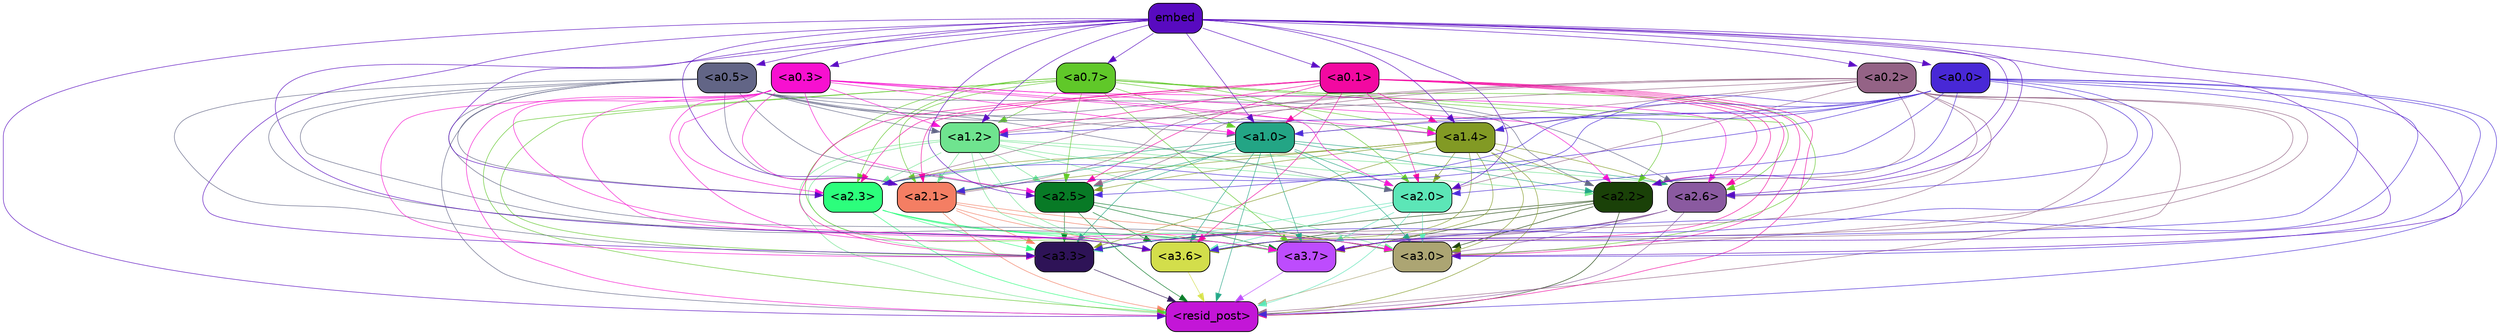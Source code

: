 strict digraph "" {
	graph [bgcolor=transparent,
		layout=dot,
		overlap=false,
		splines=true
	];
	"<a3.7>"	[color=black,
		fillcolor="#bd4cfd",
		fontname=Helvetica,
		shape=box,
		style="filled, rounded"];
	"<resid_post>"	[color=black,
		fillcolor="#c316d7",
		fontname=Helvetica,
		shape=box,
		style="filled, rounded"];
	"<a3.7>" -> "<resid_post>"	[color="#bd4cfd",
		penwidth=0.6];
	"<a3.6>"	[color=black,
		fillcolor="#d3de4b",
		fontname=Helvetica,
		shape=box,
		style="filled, rounded"];
	"<a3.6>" -> "<resid_post>"	[color="#d3de4b",
		penwidth=0.6];
	"<a3.3>"	[color=black,
		fillcolor="#2e1357",
		fontname=Helvetica,
		shape=box,
		style="filled, rounded"];
	"<a3.3>" -> "<resid_post>"	[color="#2e1357",
		penwidth=0.6];
	"<a3.0>"	[color=black,
		fillcolor="#aca573",
		fontname=Helvetica,
		shape=box,
		style="filled, rounded"];
	"<a3.0>" -> "<resid_post>"	[color="#aca573",
		penwidth=0.6];
	"<a2.6>"	[color=black,
		fillcolor="#8a5aa0",
		fontname=Helvetica,
		shape=box,
		style="filled, rounded"];
	"<a2.6>" -> "<a3.7>"	[color="#8a5aa0",
		penwidth=0.6];
	"<a2.6>" -> "<resid_post>"	[color="#8a5aa0",
		penwidth=0.6];
	"<a2.6>" -> "<a3.6>"	[color="#8a5aa0",
		penwidth=0.6];
	"<a2.6>" -> "<a3.3>"	[color="#8a5aa0",
		penwidth=0.6];
	"<a2.6>" -> "<a3.0>"	[color="#8a5aa0",
		penwidth=0.6];
	"<a2.5>"	[color=black,
		fillcolor="#087a26",
		fontname=Helvetica,
		shape=box,
		style="filled, rounded"];
	"<a2.5>" -> "<a3.7>"	[color="#087a26",
		penwidth=0.6];
	"<a2.5>" -> "<resid_post>"	[color="#087a26",
		penwidth=0.6];
	"<a2.5>" -> "<a3.6>"	[color="#087a26",
		penwidth=0.6];
	"<a2.5>" -> "<a3.3>"	[color="#087a26",
		penwidth=0.6];
	"<a2.5>" -> "<a3.0>"	[color="#087a26",
		penwidth=0.6];
	"<a2.3>"	[color=black,
		fillcolor="#2cfe7c",
		fontname=Helvetica,
		shape=box,
		style="filled, rounded"];
	"<a2.3>" -> "<a3.7>"	[color="#2cfe7c",
		penwidth=0.6];
	"<a2.3>" -> "<resid_post>"	[color="#2cfe7c",
		penwidth=0.6];
	"<a2.3>" -> "<a3.6>"	[color="#2cfe7c",
		penwidth=0.6];
	"<a2.3>" -> "<a3.3>"	[color="#2cfe7c",
		penwidth=0.6];
	"<a2.3>" -> "<a3.0>"	[color="#2cfe7c",
		penwidth=0.6];
	"<a2.2>"	[color=black,
		fillcolor="#1a4108",
		fontname=Helvetica,
		shape=box,
		style="filled, rounded"];
	"<a2.2>" -> "<a3.7>"	[color="#1a4108",
		penwidth=0.6];
	"<a2.2>" -> "<resid_post>"	[color="#1a4108",
		penwidth=0.6];
	"<a2.2>" -> "<a3.6>"	[color="#1a4108",
		penwidth=0.6];
	"<a2.2>" -> "<a3.3>"	[color="#1a4108",
		penwidth=0.6];
	"<a2.2>" -> "<a3.0>"	[color="#1a4108",
		penwidth=0.6];
	"<a2.1>"	[color=black,
		fillcolor="#f47e63",
		fontname=Helvetica,
		shape=box,
		style="filled, rounded"];
	"<a2.1>" -> "<a3.7>"	[color="#f47e63",
		penwidth=0.6];
	"<a2.1>" -> "<resid_post>"	[color="#f47e63",
		penwidth=0.6];
	"<a2.1>" -> "<a3.6>"	[color="#f47e63",
		penwidth=0.6];
	"<a2.1>" -> "<a3.3>"	[color="#f47e63",
		penwidth=0.6];
	"<a2.1>" -> "<a3.0>"	[color="#f47e63",
		penwidth=0.6];
	"<a2.0>"	[color=black,
		fillcolor="#5ce6b7",
		fontname=Helvetica,
		shape=box,
		style="filled, rounded"];
	"<a2.0>" -> "<a3.7>"	[color="#5ce6b7",
		penwidth=0.6];
	"<a2.0>" -> "<resid_post>"	[color="#5ce6b7",
		penwidth=0.6];
	"<a2.0>" -> "<a3.6>"	[color="#5ce6b7",
		penwidth=0.6];
	"<a2.0>" -> "<a3.3>"	[color="#5ce6b7",
		penwidth=0.6];
	"<a2.0>" -> "<a3.0>"	[color="#5ce6b7",
		penwidth=0.6];
	"<a1.4>"	[color=black,
		fillcolor="#829a24",
		fontname=Helvetica,
		shape=box,
		style="filled, rounded"];
	"<a1.4>" -> "<a3.7>"	[color="#829a24",
		penwidth=0.6];
	"<a1.4>" -> "<resid_post>"	[color="#829a24",
		penwidth=0.6];
	"<a1.4>" -> "<a3.6>"	[color="#829a24",
		penwidth=0.6];
	"<a1.4>" -> "<a3.3>"	[color="#829a24",
		penwidth=0.6];
	"<a1.4>" -> "<a3.0>"	[color="#829a24",
		penwidth=0.6];
	"<a1.4>" -> "<a2.6>"	[color="#829a24",
		penwidth=0.6];
	"<a1.4>" -> "<a2.5>"	[color="#829a24",
		penwidth=0.6];
	"<a1.4>" -> "<a2.3>"	[color="#829a24",
		penwidth=0.6];
	"<a1.4>" -> "<a2.2>"	[color="#829a24",
		penwidth=0.6];
	"<a1.4>" -> "<a2.1>"	[color="#829a24",
		penwidth=0.6];
	"<a1.4>" -> "<a2.0>"	[color="#829a24",
		penwidth=0.6];
	"<a1.2>"	[color=black,
		fillcolor="#6fe48f",
		fontname=Helvetica,
		shape=box,
		style="filled, rounded"];
	"<a1.2>" -> "<a3.7>"	[color="#6fe48f",
		penwidth=0.6];
	"<a1.2>" -> "<resid_post>"	[color="#6fe48f",
		penwidth=0.6];
	"<a1.2>" -> "<a3.6>"	[color="#6fe48f",
		penwidth=0.6];
	"<a1.2>" -> "<a3.3>"	[color="#6fe48f",
		penwidth=0.6];
	"<a1.2>" -> "<a3.0>"	[color="#6fe48f",
		penwidth=0.6];
	"<a1.2>" -> "<a2.6>"	[color="#6fe48f",
		penwidth=0.6];
	"<a1.2>" -> "<a2.5>"	[color="#6fe48f",
		penwidth=0.6];
	"<a1.2>" -> "<a2.3>"	[color="#6fe48f",
		penwidth=0.6];
	"<a1.2>" -> "<a2.2>"	[color="#6fe48f",
		penwidth=0.6];
	"<a1.2>" -> "<a2.1>"	[color="#6fe48f",
		penwidth=0.6];
	"<a1.2>" -> "<a2.0>"	[color="#6fe48f",
		penwidth=0.6];
	"<a1.0>"	[color=black,
		fillcolor="#23a585",
		fontname=Helvetica,
		shape=box,
		style="filled, rounded"];
	"<a1.0>" -> "<a3.7>"	[color="#23a585",
		penwidth=0.6];
	"<a1.0>" -> "<resid_post>"	[color="#23a585",
		penwidth=0.6];
	"<a1.0>" -> "<a3.6>"	[color="#23a585",
		penwidth=0.6];
	"<a1.0>" -> "<a3.3>"	[color="#23a585",
		penwidth=0.6];
	"<a1.0>" -> "<a3.0>"	[color="#23a585",
		penwidth=0.6];
	"<a1.0>" -> "<a2.6>"	[color="#23a585",
		penwidth=0.6];
	"<a1.0>" -> "<a2.5>"	[color="#23a585",
		penwidth=0.6];
	"<a1.0>" -> "<a2.3>"	[color="#23a585",
		penwidth=0.6];
	"<a1.0>" -> "<a2.2>"	[color="#23a585",
		penwidth=0.6];
	"<a1.0>" -> "<a2.1>"	[color="#23a585",
		penwidth=0.6];
	"<a1.0>" -> "<a2.0>"	[color="#23a585",
		penwidth=0.6];
	"<a0.7>"	[color=black,
		fillcolor="#60c829",
		fontname=Helvetica,
		shape=box,
		style="filled, rounded"];
	"<a0.7>" -> "<a3.7>"	[color="#60c829",
		penwidth=0.6];
	"<a0.7>" -> "<resid_post>"	[color="#60c829",
		penwidth=0.6];
	"<a0.7>" -> "<a3.6>"	[color="#60c829",
		penwidth=0.6];
	"<a0.7>" -> "<a3.3>"	[color="#60c829",
		penwidth=0.6];
	"<a0.7>" -> "<a3.0>"	[color="#60c829",
		penwidth=0.6];
	"<a0.7>" -> "<a2.6>"	[color="#60c829",
		penwidth=0.6];
	"<a0.7>" -> "<a2.5>"	[color="#60c829",
		penwidth=0.6];
	"<a0.7>" -> "<a2.3>"	[color="#60c829",
		penwidth=0.6];
	"<a0.7>" -> "<a2.2>"	[color="#60c829",
		penwidth=0.6];
	"<a0.7>" -> "<a2.1>"	[color="#60c829",
		penwidth=0.6];
	"<a0.7>" -> "<a2.0>"	[color="#60c829",
		penwidth=0.6];
	"<a0.7>" -> "<a1.4>"	[color="#60c829",
		penwidth=0.6];
	"<a0.7>" -> "<a1.2>"	[color="#60c829",
		penwidth=0.6];
	"<a0.7>" -> "<a1.0>"	[color="#60c829",
		penwidth=0.6];
	"<a0.5>"	[color=black,
		fillcolor="#626586",
		fontname=Helvetica,
		shape=box,
		style="filled, rounded"];
	"<a0.5>" -> "<a3.7>"	[color="#626586",
		penwidth=0.6];
	"<a0.5>" -> "<resid_post>"	[color="#626586",
		penwidth=0.6];
	"<a0.5>" -> "<a3.6>"	[color="#626586",
		penwidth=0.6];
	"<a0.5>" -> "<a3.3>"	[color="#626586",
		penwidth=0.6];
	"<a0.5>" -> "<a3.0>"	[color="#626586",
		penwidth=0.6];
	"<a0.5>" -> "<a2.6>"	[color="#626586",
		penwidth=0.6];
	"<a0.5>" -> "<a2.5>"	[color="#626586",
		penwidth=0.6];
	"<a0.5>" -> "<a2.3>"	[color="#626586",
		penwidth=0.6];
	"<a0.5>" -> "<a2.2>"	[color="#626586",
		penwidth=0.6];
	"<a0.5>" -> "<a2.1>"	[color="#626586",
		penwidth=0.6];
	"<a0.5>" -> "<a2.0>"	[color="#626586",
		penwidth=0.6];
	"<a0.5>" -> "<a1.4>"	[color="#626586",
		penwidth=0.6];
	"<a0.5>" -> "<a1.2>"	[color="#626586",
		penwidth=0.6];
	"<a0.5>" -> "<a1.0>"	[color="#626586",
		penwidth=0.6];
	"<a0.3>"	[color=black,
		fillcolor="#f710d0",
		fontname=Helvetica,
		shape=box,
		style="filled, rounded"];
	"<a0.3>" -> "<a3.7>"	[color="#f710d0",
		penwidth=0.6];
	"<a0.3>" -> "<resid_post>"	[color="#f710d0",
		penwidth=0.6];
	"<a0.3>" -> "<a3.6>"	[color="#f710d0",
		penwidth=0.6];
	"<a0.3>" -> "<a3.3>"	[color="#f710d0",
		penwidth=0.6];
	"<a0.3>" -> "<a3.0>"	[color="#f710d0",
		penwidth=0.6];
	"<a0.3>" -> "<a2.6>"	[color="#f710d0",
		penwidth=0.6];
	"<a0.3>" -> "<a2.5>"	[color="#f710d0",
		penwidth=0.6];
	"<a0.3>" -> "<a2.3>"	[color="#f710d0",
		penwidth=0.6];
	"<a0.3>" -> "<a2.2>"	[color="#f710d0",
		penwidth=0.6];
	"<a0.3>" -> "<a2.1>"	[color="#f710d0",
		penwidth=0.6];
	"<a0.3>" -> "<a2.0>"	[color="#f710d0",
		penwidth=0.6];
	"<a0.3>" -> "<a1.4>"	[color="#f710d0",
		penwidth=0.6];
	"<a0.3>" -> "<a1.2>"	[color="#f710d0",
		penwidth=0.6];
	"<a0.3>" -> "<a1.0>"	[color="#f710d0",
		penwidth=0.6];
	"<a0.2>"	[color=black,
		fillcolor="#946386",
		fontname=Helvetica,
		shape=box,
		style="filled, rounded"];
	"<a0.2>" -> "<a3.7>"	[color="#946386",
		penwidth=0.6];
	"<a0.2>" -> "<resid_post>"	[color="#946386",
		penwidth=0.6];
	"<a0.2>" -> "<a3.6>"	[color="#946386",
		penwidth=0.6];
	"<a0.2>" -> "<a3.3>"	[color="#946386",
		penwidth=0.6];
	"<a0.2>" -> "<a3.0>"	[color="#946386",
		penwidth=0.6];
	"<a0.2>" -> "<a2.6>"	[color="#946386",
		penwidth=0.6];
	"<a0.2>" -> "<a2.5>"	[color="#946386",
		penwidth=0.6];
	"<a0.2>" -> "<a2.3>"	[color="#946386",
		penwidth=0.6];
	"<a0.2>" -> "<a2.2>"	[color="#946386",
		penwidth=0.6];
	"<a0.2>" -> "<a2.1>"	[color="#946386",
		penwidth=0.6];
	"<a0.2>" -> "<a2.0>"	[color="#946386",
		penwidth=0.6];
	"<a0.2>" -> "<a1.4>"	[color="#946386",
		penwidth=0.6];
	"<a0.2>" -> "<a1.2>"	[color="#946386",
		penwidth=0.6];
	"<a0.2>" -> "<a1.0>"	[color="#946386",
		penwidth=0.6];
	"<a0.1>"	[color=black,
		fillcolor="#f209a1",
		fontname=Helvetica,
		shape=box,
		style="filled, rounded"];
	"<a0.1>" -> "<a3.7>"	[color="#f209a1",
		penwidth=0.6];
	"<a0.1>" -> "<resid_post>"	[color="#f209a1",
		penwidth=0.6];
	"<a0.1>" -> "<a3.6>"	[color="#f209a1",
		penwidth=0.6];
	"<a0.1>" -> "<a3.3>"	[color="#f209a1",
		penwidth=0.6];
	"<a0.1>" -> "<a3.0>"	[color="#f209a1",
		penwidth=0.6];
	"<a0.1>" -> "<a2.6>"	[color="#f209a1",
		penwidth=0.6];
	"<a0.1>" -> "<a2.5>"	[color="#f209a1",
		penwidth=0.6];
	"<a0.1>" -> "<a2.3>"	[color="#f209a1",
		penwidth=0.6];
	"<a0.1>" -> "<a2.2>"	[color="#f209a1",
		penwidth=0.6];
	"<a0.1>" -> "<a2.1>"	[color="#f209a1",
		penwidth=0.6];
	"<a0.1>" -> "<a2.0>"	[color="#f209a1",
		penwidth=0.6];
	"<a0.1>" -> "<a1.4>"	[color="#f209a1",
		penwidth=0.6];
	"<a0.1>" -> "<a1.2>"	[color="#f209a1",
		penwidth=0.6];
	"<a0.1>" -> "<a1.0>"	[color="#f209a1",
		penwidth=0.6];
	"<a0.0>"	[color=black,
		fillcolor="#4828d6",
		fontname=Helvetica,
		shape=box,
		style="filled, rounded"];
	"<a0.0>" -> "<a3.7>"	[color="#4828d6",
		penwidth=0.6];
	"<a0.0>" -> "<resid_post>"	[color="#4828d6",
		penwidth=0.6];
	"<a0.0>" -> "<a3.6>"	[color="#4828d6",
		penwidth=0.6];
	"<a0.0>" -> "<a3.3>"	[color="#4828d6",
		penwidth=0.6];
	"<a0.0>" -> "<a3.0>"	[color="#4828d6",
		penwidth=0.6];
	"<a0.0>" -> "<a2.6>"	[color="#4828d6",
		penwidth=0.6];
	"<a0.0>" -> "<a2.5>"	[color="#4828d6",
		penwidth=0.6];
	"<a0.0>" -> "<a2.3>"	[color="#4828d6",
		penwidth=0.6];
	"<a0.0>" -> "<a2.2>"	[color="#4828d6",
		penwidth=0.6];
	"<a0.0>" -> "<a2.1>"	[color="#4828d6",
		penwidth=0.6];
	"<a0.0>" -> "<a2.0>"	[color="#4828d6",
		penwidth=0.6];
	"<a0.0>" -> "<a1.4>"	[color="#4828d6",
		penwidth=0.6];
	"<a0.0>" -> "<a1.2>"	[color="#4828d6",
		penwidth=0.6];
	"<a0.0>" -> "<a1.0>"	[color="#4828d6",
		penwidth=0.6];
	embed	[color=black,
		fillcolor="#580ac0",
		fontname=Helvetica,
		shape=box,
		style="filled, rounded"];
	embed -> "<a3.7>"	[color="#580ac0",
		penwidth=0.6];
	embed -> "<resid_post>"	[color="#580ac0",
		penwidth=0.6];
	embed -> "<a3.6>"	[color="#580ac0",
		penwidth=0.6];
	embed -> "<a3.3>"	[color="#580ac0",
		penwidth=0.6];
	embed -> "<a3.0>"	[color="#580ac0",
		penwidth=0.6];
	embed -> "<a2.6>"	[color="#580ac0",
		penwidth=0.6];
	embed -> "<a2.5>"	[color="#580ac0",
		penwidth=0.6];
	embed -> "<a2.3>"	[color="#580ac0",
		penwidth=0.6];
	embed -> "<a2.2>"	[color="#580ac0",
		penwidth=0.6];
	embed -> "<a2.1>"	[color="#580ac0",
		penwidth=0.6];
	embed -> "<a2.0>"	[color="#580ac0",
		penwidth=0.6];
	embed -> "<a1.4>"	[color="#580ac0",
		penwidth=0.6];
	embed -> "<a1.2>"	[color="#580ac0",
		penwidth=0.6];
	embed -> "<a1.0>"	[color="#580ac0",
		penwidth=0.6];
	embed -> "<a0.7>"	[color="#580ac0",
		penwidth=0.6];
	embed -> "<a0.5>"	[color="#580ac0",
		penwidth=0.6];
	embed -> "<a0.3>"	[color="#580ac0",
		penwidth=0.6];
	embed -> "<a0.2>"	[color="#580ac0",
		penwidth=0.6];
	embed -> "<a0.1>"	[color="#580ac0",
		penwidth=0.6];
	embed -> "<a0.0>"	[color="#580ac0",
		penwidth=0.6];
}
